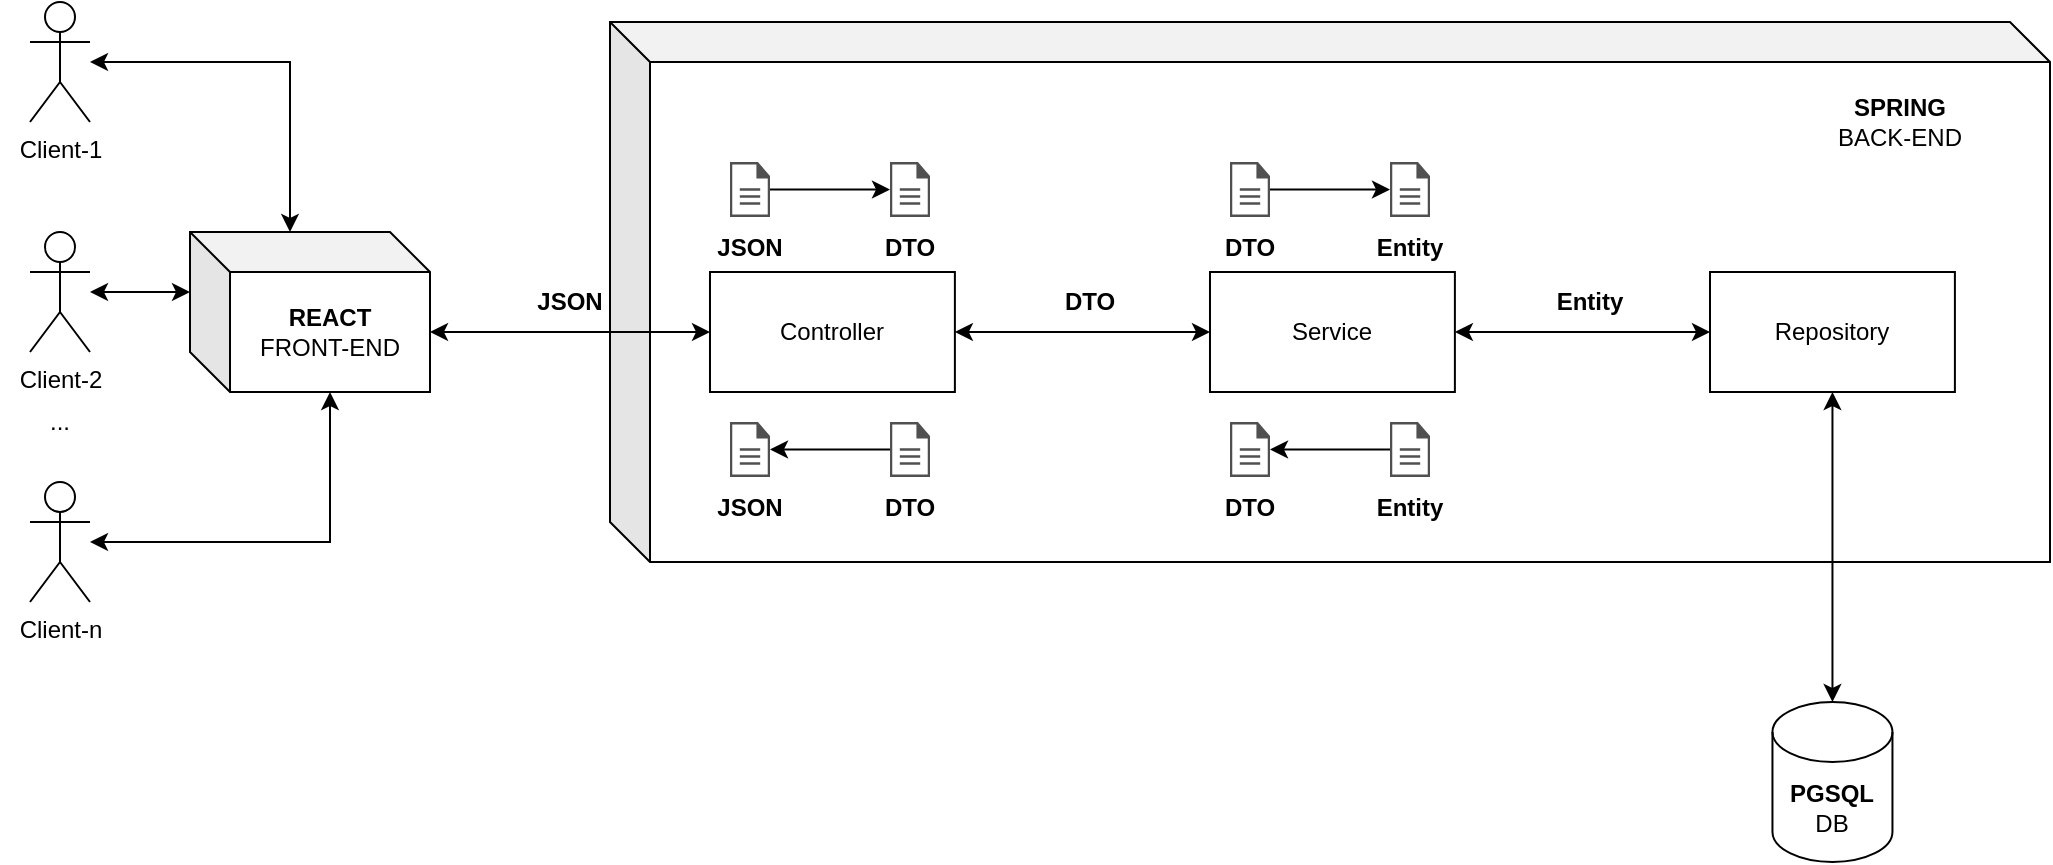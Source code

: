 <mxfile version="21.3.0" type="device" pages="2">
  <diagram name="Страница 1" id="6fVXE5OCSVRIiQvM_oDC">
    <mxGraphModel dx="1204" dy="756" grid="1" gridSize="10" guides="1" tooltips="1" connect="1" arrows="1" fold="1" page="1" pageScale="1" pageWidth="1400" pageHeight="850" math="0" shadow="0">
      <root>
        <mxCell id="0" />
        <mxCell id="1" parent="0" />
        <mxCell id="UFDjx2_XNCvG648f5r0F-114" value="" style="shape=cube;whiteSpace=wrap;html=1;boundedLbl=1;backgroundOutline=1;darkOpacity=0.05;darkOpacity2=0.1;" vertex="1" parent="1">
          <mxGeometry x="420" y="60" width="720" height="270" as="geometry" />
        </mxCell>
        <mxCell id="UFDjx2_XNCvG648f5r0F-1" value="&lt;b&gt;REACT&lt;/b&gt;&lt;br&gt;FRONT-END" style="shape=cube;whiteSpace=wrap;html=1;boundedLbl=1;backgroundOutline=1;darkOpacity=0.05;darkOpacity2=0.1;" vertex="1" parent="1">
          <mxGeometry x="210" y="165" width="120" height="80" as="geometry" />
        </mxCell>
        <mxCell id="UFDjx2_XNCvG648f5r0F-6" value="&lt;b&gt;PGSQL&lt;/b&gt;&lt;br&gt;DB" style="shape=cylinder3;whiteSpace=wrap;html=1;boundedLbl=1;backgroundOutline=1;size=15;" vertex="1" parent="1">
          <mxGeometry x="1001.23" y="400" width="60" height="80" as="geometry" />
        </mxCell>
        <mxCell id="UFDjx2_XNCvG648f5r0F-9" value="" style="endArrow=classic;startArrow=classic;html=1;rounded=0;exitX=0;exitY=0;exitDx=120;exitDy=50;exitPerimeter=0;entryX=0;entryY=0.5;entryDx=0;entryDy=0;" edge="1" parent="1" source="UFDjx2_XNCvG648f5r0F-1" target="UFDjx2_XNCvG648f5r0F-4">
          <mxGeometry width="50" height="50" relative="1" as="geometry">
            <mxPoint x="450" y="430" as="sourcePoint" />
            <mxPoint x="450" y="250" as="targetPoint" />
          </mxGeometry>
        </mxCell>
        <mxCell id="UFDjx2_XNCvG648f5r0F-110" style="edgeStyle=orthogonalEdgeStyle;rounded=0;orthogonalLoop=1;jettySize=auto;html=1;exitX=1;exitY=0.5;exitDx=0;exitDy=0;entryX=0;entryY=0.5;entryDx=0;entryDy=0;startArrow=classic;startFill=1;" edge="1" parent="1" source="UFDjx2_XNCvG648f5r0F-4" target="UFDjx2_XNCvG648f5r0F-84">
          <mxGeometry relative="1" as="geometry" />
        </mxCell>
        <mxCell id="UFDjx2_XNCvG648f5r0F-4" value="Controller" style="rounded=0;whiteSpace=wrap;html=1;" vertex="1" parent="1">
          <mxGeometry x="469.996" y="185" width="122.449" height="60" as="geometry" />
        </mxCell>
        <mxCell id="UFDjx2_XNCvG648f5r0F-32" value="" style="group" vertex="1" connectable="0" parent="1">
          <mxGeometry x="550" y="130" width="40" height="55" as="geometry" />
        </mxCell>
        <mxCell id="UFDjx2_XNCvG648f5r0F-33" value="&lt;b&gt;DTO&lt;/b&gt;" style="text;html=1;strokeColor=none;fillColor=none;align=center;verticalAlign=middle;whiteSpace=wrap;rounded=0;" vertex="1" parent="UFDjx2_XNCvG648f5r0F-32">
          <mxGeometry y="31.429" width="40" height="23.571" as="geometry" />
        </mxCell>
        <mxCell id="UFDjx2_XNCvG648f5r0F-34" value="" style="sketch=0;pointerEvents=1;shadow=0;dashed=0;html=1;strokeColor=none;fillColor=#505050;labelPosition=center;verticalLabelPosition=bottom;verticalAlign=top;outlineConnect=0;align=center;shape=mxgraph.office.concepts.document;" vertex="1" parent="UFDjx2_XNCvG648f5r0F-32">
          <mxGeometry x="10" width="20" height="27.5" as="geometry" />
        </mxCell>
        <mxCell id="UFDjx2_XNCvG648f5r0F-35" value="" style="endArrow=classic;startArrow=none;html=1;rounded=0;" edge="1" parent="1" source="UFDjx2_XNCvG648f5r0F-41" target="UFDjx2_XNCvG648f5r0F-34">
          <mxGeometry width="50" height="50" relative="1" as="geometry">
            <mxPoint x="480" y="141.477" as="sourcePoint" />
            <mxPoint x="830" y="325" as="targetPoint" />
          </mxGeometry>
        </mxCell>
        <mxCell id="UFDjx2_XNCvG648f5r0F-39" value="" style="group" vertex="1" connectable="0" parent="1">
          <mxGeometry x="470" y="130" width="40" height="55" as="geometry" />
        </mxCell>
        <mxCell id="UFDjx2_XNCvG648f5r0F-40" value="&lt;b&gt;JSON&lt;/b&gt;" style="text;html=1;strokeColor=none;fillColor=none;align=center;verticalAlign=middle;whiteSpace=wrap;rounded=0;" vertex="1" parent="UFDjx2_XNCvG648f5r0F-39">
          <mxGeometry y="31.429" width="40" height="23.571" as="geometry" />
        </mxCell>
        <mxCell id="UFDjx2_XNCvG648f5r0F-41" value="" style="sketch=0;pointerEvents=1;shadow=0;dashed=0;html=1;strokeColor=none;fillColor=#505050;labelPosition=center;verticalLabelPosition=bottom;verticalAlign=top;outlineConnect=0;align=center;shape=mxgraph.office.concepts.document;" vertex="1" parent="UFDjx2_XNCvG648f5r0F-39">
          <mxGeometry x="10" width="20" height="27.5" as="geometry" />
        </mxCell>
        <mxCell id="UFDjx2_XNCvG648f5r0F-56" value="" style="group" vertex="1" connectable="0" parent="1">
          <mxGeometry x="550" y="260" width="40" height="55" as="geometry" />
        </mxCell>
        <mxCell id="UFDjx2_XNCvG648f5r0F-57" value="&lt;b&gt;DTO&lt;/b&gt;" style="text;html=1;strokeColor=none;fillColor=none;align=center;verticalAlign=middle;whiteSpace=wrap;rounded=0;" vertex="1" parent="UFDjx2_XNCvG648f5r0F-56">
          <mxGeometry y="31.429" width="40" height="23.571" as="geometry" />
        </mxCell>
        <mxCell id="UFDjx2_XNCvG648f5r0F-58" value="" style="sketch=0;pointerEvents=1;shadow=0;dashed=0;html=1;strokeColor=none;fillColor=#505050;labelPosition=center;verticalLabelPosition=bottom;verticalAlign=top;outlineConnect=0;align=center;shape=mxgraph.office.concepts.document;" vertex="1" parent="UFDjx2_XNCvG648f5r0F-56">
          <mxGeometry x="10" width="20" height="27.5" as="geometry" />
        </mxCell>
        <mxCell id="UFDjx2_XNCvG648f5r0F-59" value="" style="endArrow=none;startArrow=classic;html=1;rounded=0;" edge="1" parent="1" source="UFDjx2_XNCvG648f5r0F-62" target="UFDjx2_XNCvG648f5r0F-58">
          <mxGeometry width="50" height="50" relative="1" as="geometry">
            <mxPoint x="480" y="271.477" as="sourcePoint" />
            <mxPoint x="830" y="455" as="targetPoint" />
          </mxGeometry>
        </mxCell>
        <mxCell id="UFDjx2_XNCvG648f5r0F-60" value="" style="group" vertex="1" connectable="0" parent="1">
          <mxGeometry x="470" y="260" width="40" height="55" as="geometry" />
        </mxCell>
        <mxCell id="UFDjx2_XNCvG648f5r0F-61" value="&lt;b&gt;JSON&lt;/b&gt;" style="text;html=1;strokeColor=none;fillColor=none;align=center;verticalAlign=middle;whiteSpace=wrap;rounded=0;" vertex="1" parent="UFDjx2_XNCvG648f5r0F-60">
          <mxGeometry y="31.429" width="40" height="23.571" as="geometry" />
        </mxCell>
        <mxCell id="UFDjx2_XNCvG648f5r0F-62" value="" style="sketch=0;pointerEvents=1;shadow=0;dashed=0;html=1;strokeColor=none;fillColor=#505050;labelPosition=center;verticalLabelPosition=bottom;verticalAlign=top;outlineConnect=0;align=center;shape=mxgraph.office.concepts.document;" vertex="1" parent="UFDjx2_XNCvG648f5r0F-60">
          <mxGeometry x="10" width="20" height="27.5" as="geometry" />
        </mxCell>
        <mxCell id="UFDjx2_XNCvG648f5r0F-112" style="edgeStyle=orthogonalEdgeStyle;rounded=0;orthogonalLoop=1;jettySize=auto;html=1;exitX=1;exitY=0.5;exitDx=0;exitDy=0;entryX=0;entryY=0.5;entryDx=0;entryDy=0;startArrow=classic;startFill=1;" edge="1" parent="1" source="UFDjx2_XNCvG648f5r0F-84" target="UFDjx2_XNCvG648f5r0F-86">
          <mxGeometry relative="1" as="geometry" />
        </mxCell>
        <mxCell id="UFDjx2_XNCvG648f5r0F-84" value="Service" style="rounded=0;whiteSpace=wrap;html=1;" vertex="1" parent="1">
          <mxGeometry x="719.996" y="185" width="122.449" height="60" as="geometry" />
        </mxCell>
        <mxCell id="UFDjx2_XNCvG648f5r0F-107" style="edgeStyle=orthogonalEdgeStyle;rounded=0;orthogonalLoop=1;jettySize=auto;html=1;entryX=0.5;entryY=0;entryDx=0;entryDy=0;entryPerimeter=0;startArrow=classic;startFill=1;" edge="1" parent="1" source="UFDjx2_XNCvG648f5r0F-86" target="UFDjx2_XNCvG648f5r0F-6">
          <mxGeometry relative="1" as="geometry" />
        </mxCell>
        <mxCell id="UFDjx2_XNCvG648f5r0F-86" value="Repository" style="rounded=0;whiteSpace=wrap;html=1;" vertex="1" parent="1">
          <mxGeometry x="970.002" y="185" width="122.449" height="60" as="geometry" />
        </mxCell>
        <mxCell id="UFDjx2_XNCvG648f5r0F-87" value="" style="group" vertex="1" connectable="0" parent="1">
          <mxGeometry x="800" y="130" width="40" height="55" as="geometry" />
        </mxCell>
        <mxCell id="UFDjx2_XNCvG648f5r0F-88" value="&lt;b&gt;Entity&lt;/b&gt;" style="text;html=1;strokeColor=none;fillColor=none;align=center;verticalAlign=middle;whiteSpace=wrap;rounded=0;" vertex="1" parent="UFDjx2_XNCvG648f5r0F-87">
          <mxGeometry y="31.429" width="40" height="23.571" as="geometry" />
        </mxCell>
        <mxCell id="UFDjx2_XNCvG648f5r0F-89" value="" style="sketch=0;pointerEvents=1;shadow=0;dashed=0;html=1;strokeColor=none;fillColor=#505050;labelPosition=center;verticalLabelPosition=bottom;verticalAlign=top;outlineConnect=0;align=center;shape=mxgraph.office.concepts.document;" vertex="1" parent="UFDjx2_XNCvG648f5r0F-87">
          <mxGeometry x="10" width="20" height="27.5" as="geometry" />
        </mxCell>
        <mxCell id="UFDjx2_XNCvG648f5r0F-90" value="" style="endArrow=classic;startArrow=none;html=1;rounded=0;" edge="1" parent="1" source="UFDjx2_XNCvG648f5r0F-96" target="UFDjx2_XNCvG648f5r0F-89">
          <mxGeometry width="50" height="50" relative="1" as="geometry">
            <mxPoint x="730" y="141.477" as="sourcePoint" />
            <mxPoint x="1080" y="325" as="targetPoint" />
          </mxGeometry>
        </mxCell>
        <mxCell id="UFDjx2_XNCvG648f5r0F-94" value="" style="group" vertex="1" connectable="0" parent="1">
          <mxGeometry x="720" y="130" width="40" height="55" as="geometry" />
        </mxCell>
        <mxCell id="UFDjx2_XNCvG648f5r0F-95" value="&lt;b&gt;DTO&lt;/b&gt;" style="text;html=1;strokeColor=none;fillColor=none;align=center;verticalAlign=middle;whiteSpace=wrap;rounded=0;" vertex="1" parent="UFDjx2_XNCvG648f5r0F-94">
          <mxGeometry y="31.429" width="40" height="23.571" as="geometry" />
        </mxCell>
        <mxCell id="UFDjx2_XNCvG648f5r0F-96" value="" style="sketch=0;pointerEvents=1;shadow=0;dashed=0;html=1;strokeColor=none;fillColor=#505050;labelPosition=center;verticalLabelPosition=bottom;verticalAlign=top;outlineConnect=0;align=center;shape=mxgraph.office.concepts.document;" vertex="1" parent="UFDjx2_XNCvG648f5r0F-94">
          <mxGeometry x="10" width="20" height="27.5" as="geometry" />
        </mxCell>
        <mxCell id="UFDjx2_XNCvG648f5r0F-100" value="" style="group" vertex="1" connectable="0" parent="1">
          <mxGeometry x="800" y="260" width="40" height="55" as="geometry" />
        </mxCell>
        <mxCell id="UFDjx2_XNCvG648f5r0F-101" value="&lt;b&gt;Entity&lt;/b&gt;" style="text;html=1;strokeColor=none;fillColor=none;align=center;verticalAlign=middle;whiteSpace=wrap;rounded=0;" vertex="1" parent="UFDjx2_XNCvG648f5r0F-100">
          <mxGeometry y="31.429" width="40" height="23.571" as="geometry" />
        </mxCell>
        <mxCell id="UFDjx2_XNCvG648f5r0F-102" value="" style="sketch=0;pointerEvents=1;shadow=0;dashed=0;html=1;strokeColor=none;fillColor=#505050;labelPosition=center;verticalLabelPosition=bottom;verticalAlign=top;outlineConnect=0;align=center;shape=mxgraph.office.concepts.document;" vertex="1" parent="UFDjx2_XNCvG648f5r0F-100">
          <mxGeometry x="10" width="20" height="27.5" as="geometry" />
        </mxCell>
        <mxCell id="UFDjx2_XNCvG648f5r0F-103" value="" style="endArrow=none;startArrow=classic;html=1;rounded=0;" edge="1" parent="1" source="UFDjx2_XNCvG648f5r0F-106" target="UFDjx2_XNCvG648f5r0F-102">
          <mxGeometry width="50" height="50" relative="1" as="geometry">
            <mxPoint x="730" y="271.477" as="sourcePoint" />
            <mxPoint x="1080" y="455" as="targetPoint" />
          </mxGeometry>
        </mxCell>
        <mxCell id="UFDjx2_XNCvG648f5r0F-104" value="" style="group" vertex="1" connectable="0" parent="1">
          <mxGeometry x="720" y="260" width="40" height="55" as="geometry" />
        </mxCell>
        <mxCell id="UFDjx2_XNCvG648f5r0F-105" value="&lt;b&gt;DTO&lt;/b&gt;" style="text;html=1;strokeColor=none;fillColor=none;align=center;verticalAlign=middle;whiteSpace=wrap;rounded=0;" vertex="1" parent="UFDjx2_XNCvG648f5r0F-104">
          <mxGeometry y="31.429" width="40" height="23.571" as="geometry" />
        </mxCell>
        <mxCell id="UFDjx2_XNCvG648f5r0F-106" value="" style="sketch=0;pointerEvents=1;shadow=0;dashed=0;html=1;strokeColor=none;fillColor=#505050;labelPosition=center;verticalLabelPosition=bottom;verticalAlign=top;outlineConnect=0;align=center;shape=mxgraph.office.concepts.document;" vertex="1" parent="UFDjx2_XNCvG648f5r0F-104">
          <mxGeometry x="10" width="20" height="27.5" as="geometry" />
        </mxCell>
        <mxCell id="UFDjx2_XNCvG648f5r0F-108" value="&lt;b&gt;JSON&lt;/b&gt;" style="text;html=1;strokeColor=none;fillColor=none;align=center;verticalAlign=middle;whiteSpace=wrap;rounded=0;" vertex="1" parent="1">
          <mxGeometry x="370" y="185" width="60" height="30" as="geometry" />
        </mxCell>
        <mxCell id="UFDjx2_XNCvG648f5r0F-109" value="&lt;b&gt;DTO&lt;/b&gt;" style="text;html=1;strokeColor=none;fillColor=none;align=center;verticalAlign=middle;whiteSpace=wrap;rounded=0;" vertex="1" parent="1">
          <mxGeometry x="630" y="185" width="60" height="30" as="geometry" />
        </mxCell>
        <mxCell id="UFDjx2_XNCvG648f5r0F-113" value="&lt;b&gt;Entity&lt;/b&gt;" style="text;html=1;strokeColor=none;fillColor=none;align=center;verticalAlign=middle;whiteSpace=wrap;rounded=0;" vertex="1" parent="1">
          <mxGeometry x="880" y="185" width="60" height="30" as="geometry" />
        </mxCell>
        <mxCell id="UFDjx2_XNCvG648f5r0F-115" value="&lt;b&gt;SPRING&lt;/b&gt;&lt;br&gt;BACK-END" style="text;html=1;strokeColor=none;fillColor=none;align=center;verticalAlign=middle;whiteSpace=wrap;rounded=0;" vertex="1" parent="1">
          <mxGeometry x="1000" y="90" width="130" height="40" as="geometry" />
        </mxCell>
        <mxCell id="Y5WqsXYQCCvrKAeG3jLB-10" style="edgeStyle=orthogonalEdgeStyle;rounded=0;orthogonalLoop=1;jettySize=auto;html=1;entryX=0;entryY=0;entryDx=50;entryDy=0;entryPerimeter=0;startArrow=classic;startFill=1;" edge="1" parent="1" source="Y5WqsXYQCCvrKAeG3jLB-1" target="UFDjx2_XNCvG648f5r0F-1">
          <mxGeometry relative="1" as="geometry" />
        </mxCell>
        <mxCell id="Y5WqsXYQCCvrKAeG3jLB-1" value="Client-1" style="shape=umlActor;verticalLabelPosition=bottom;verticalAlign=top;html=1;outlineConnect=0;" vertex="1" parent="1">
          <mxGeometry x="130" y="50" width="30" height="60" as="geometry" />
        </mxCell>
        <mxCell id="Y5WqsXYQCCvrKAeG3jLB-11" style="edgeStyle=orthogonalEdgeStyle;rounded=0;orthogonalLoop=1;jettySize=auto;html=1;entryX=0;entryY=0;entryDx=0;entryDy=30;entryPerimeter=0;startArrow=classic;startFill=1;" edge="1" parent="1" source="Y5WqsXYQCCvrKAeG3jLB-7" target="UFDjx2_XNCvG648f5r0F-1">
          <mxGeometry relative="1" as="geometry" />
        </mxCell>
        <mxCell id="Y5WqsXYQCCvrKAeG3jLB-7" value="Client-2" style="shape=umlActor;verticalLabelPosition=bottom;verticalAlign=top;html=1;outlineConnect=0;" vertex="1" parent="1">
          <mxGeometry x="130" y="165" width="30" height="60" as="geometry" />
        </mxCell>
        <mxCell id="Y5WqsXYQCCvrKAeG3jLB-12" style="edgeStyle=orthogonalEdgeStyle;rounded=0;orthogonalLoop=1;jettySize=auto;html=1;entryX=0;entryY=0;entryDx=70;entryDy=80;entryPerimeter=0;startArrow=classic;startFill=1;" edge="1" parent="1" source="Y5WqsXYQCCvrKAeG3jLB-8" target="UFDjx2_XNCvG648f5r0F-1">
          <mxGeometry relative="1" as="geometry" />
        </mxCell>
        <mxCell id="Y5WqsXYQCCvrKAeG3jLB-8" value="Client-n" style="shape=umlActor;verticalLabelPosition=bottom;verticalAlign=top;html=1;outlineConnect=0;" vertex="1" parent="1">
          <mxGeometry x="130" y="290" width="30" height="60" as="geometry" />
        </mxCell>
        <mxCell id="Y5WqsXYQCCvrKAeG3jLB-9" value="..." style="text;html=1;strokeColor=none;fillColor=none;align=center;verticalAlign=middle;whiteSpace=wrap;rounded=0;" vertex="1" parent="1">
          <mxGeometry x="115" y="245" width="60" height="30" as="geometry" />
        </mxCell>
      </root>
    </mxGraphModel>
  </diagram>
  <diagram id="DaZgn4cRWsDXrW1oHTtM" name="Страница 2">
    <mxGraphModel dx="1204" dy="756" grid="1" gridSize="10" guides="1" tooltips="1" connect="1" arrows="1" fold="1" page="1" pageScale="1" pageWidth="1400" pageHeight="850" math="0" shadow="0">
      <root>
        <mxCell id="0" />
        <mxCell id="1" parent="0" />
      </root>
    </mxGraphModel>
  </diagram>
</mxfile>
